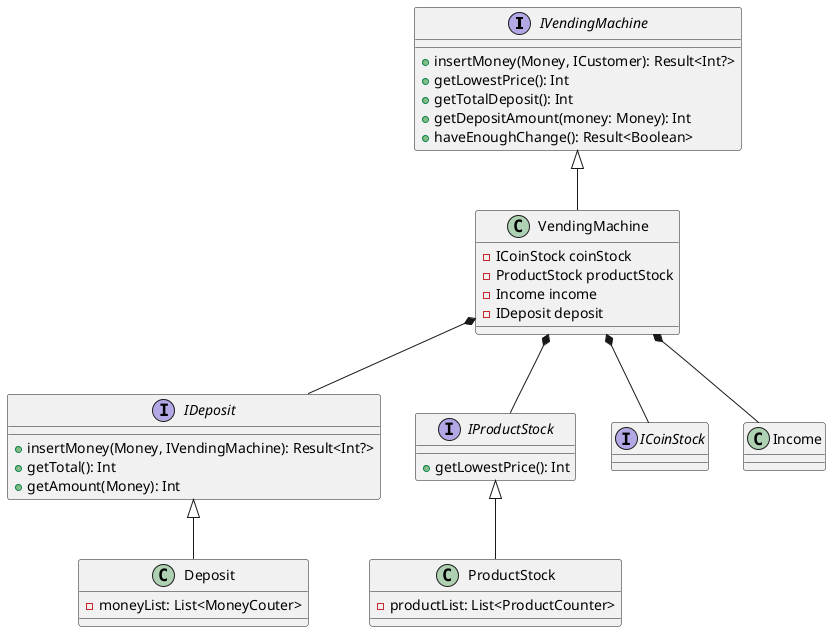 @startuml vendingMachine

interface IVendingMachine {
  + insertMoney(Money, ICustomer): Result<Int?>
  + getLowestPrice(): Int
  + getTotalDeposit(): Int
  + getDepositAmount(money: Money): Int
  + haveEnoughChange(): Result<Boolean>
}

class VendingMachine {
  - ICoinStock coinStock
  - ProductStock productStock
  - Income income
  - IDeposit deposit
}

interface IDeposit {
    + insertMoney(Money, IVendingMachine): Result<Int?>
    + getTotal(): Int
    + getAmount(Money): Int
}

class Deposit {
  - moneyList: List<MoneyCouter>
}

interface IProductStock {
  + getLowestPrice(): Int
}

class ProductStock {
  - productList: List<ProductCounter>
}


interface ICoinStock
class Income

IVendingMachine <|-- VendingMachine
VendingMachine *-- ICoinStock
VendingMachine *-- IDeposit
VendingMachine *-- IProductStock
VendingMachine *-- Income

IDeposit <|-- Deposit
IProductStock <|-- ProductStock

@enduml